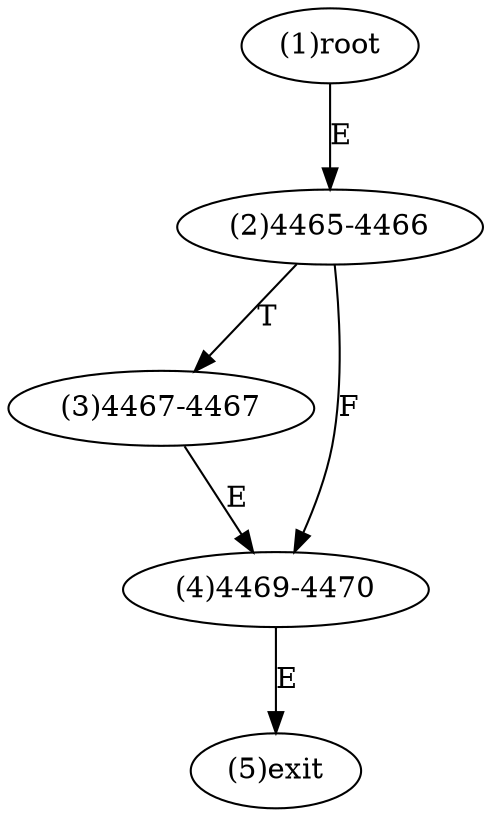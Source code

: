 digraph "" { 
1[ label="(1)root"];
2[ label="(2)4465-4466"];
3[ label="(3)4467-4467"];
4[ label="(4)4469-4470"];
5[ label="(5)exit"];
1->2[ label="E"];
2->4[ label="F"];
2->3[ label="T"];
3->4[ label="E"];
4->5[ label="E"];
}